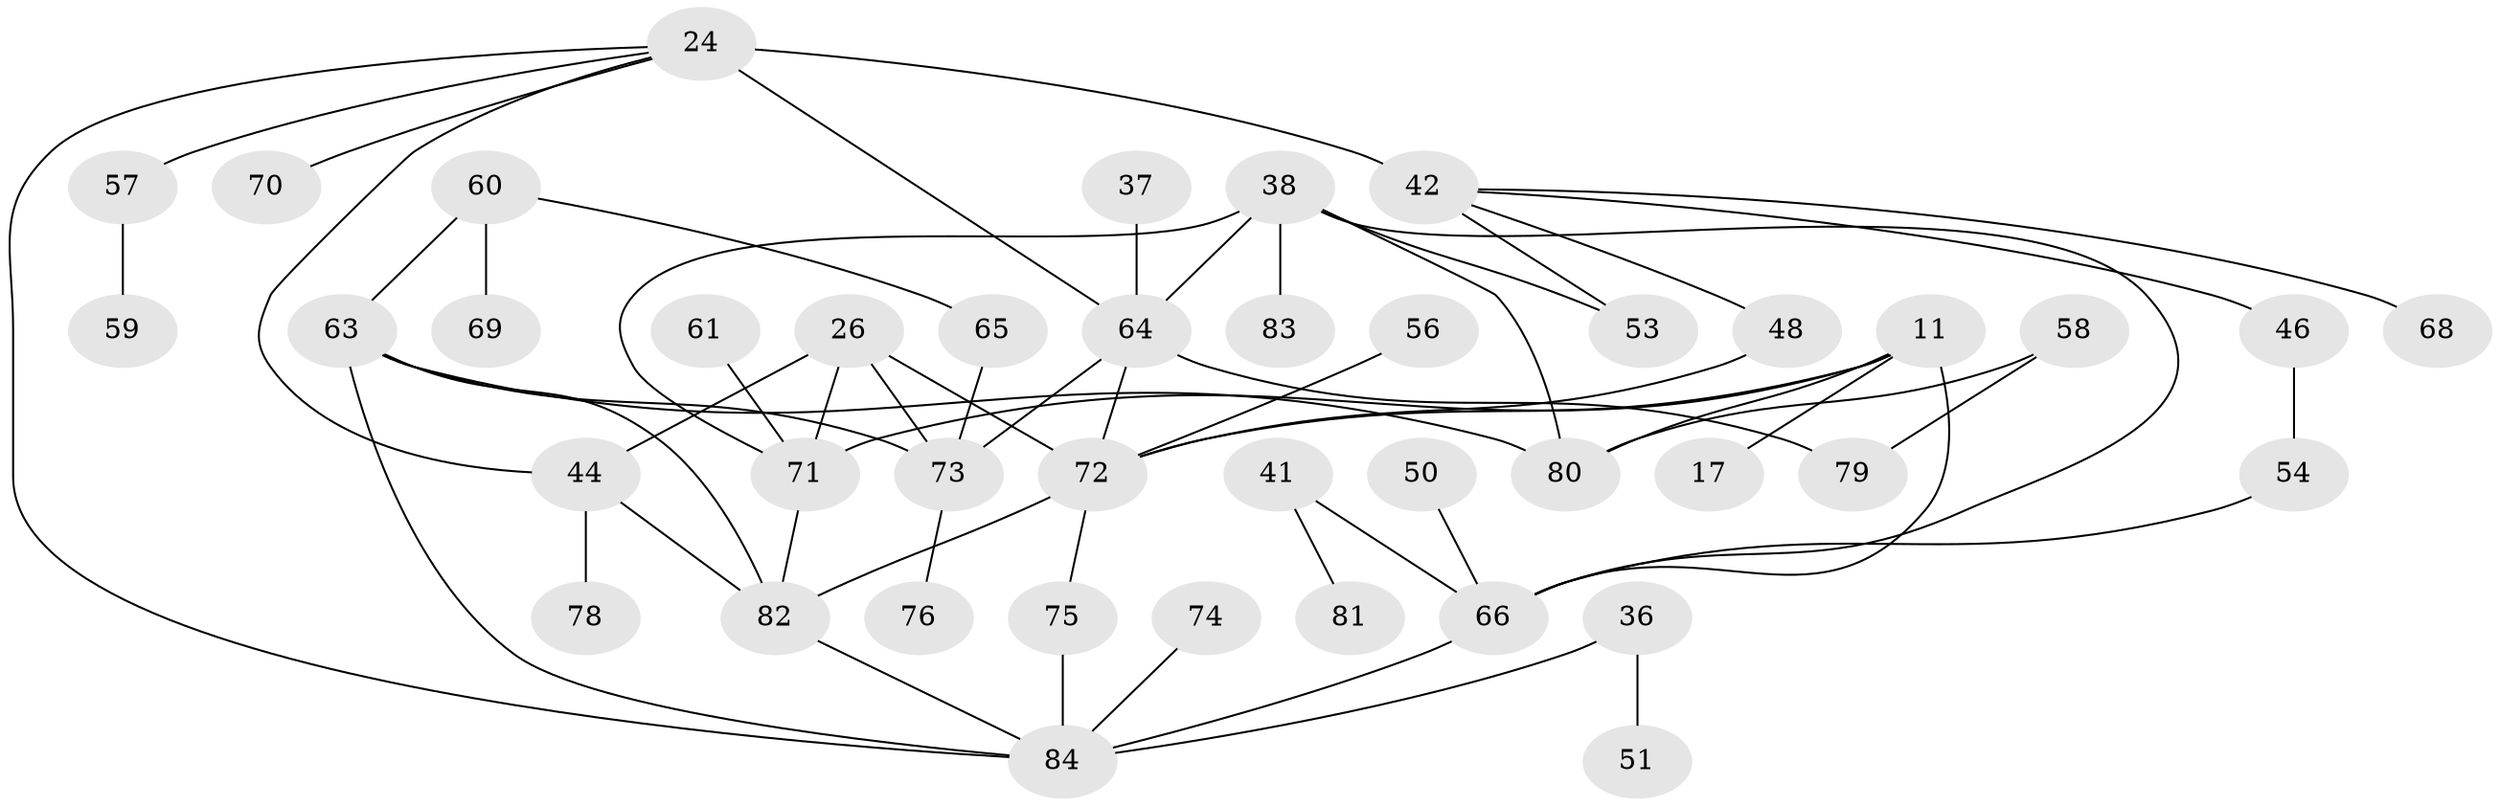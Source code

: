 // original degree distribution, {5: 0.09523809523809523, 3: 0.21428571428571427, 2: 0.30952380952380953, 4: 0.11904761904761904, 7: 0.023809523809523808, 8: 0.011904761904761904, 1: 0.21428571428571427, 6: 0.011904761904761904}
// Generated by graph-tools (version 1.1) at 2025/42/03/09/25 04:42:34]
// undirected, 42 vertices, 60 edges
graph export_dot {
graph [start="1"]
  node [color=gray90,style=filled];
  11 [super="+8"];
  17;
  24 [super="+19+10"];
  26 [super="+1"];
  36;
  37;
  38 [super="+27"];
  41;
  42 [super="+28+29"];
  44 [super="+3+39"];
  46;
  48;
  50;
  51;
  53;
  54;
  56;
  57;
  58;
  59;
  60;
  61;
  63 [super="+52+43"];
  64 [super="+6+33"];
  65 [super="+55"];
  66 [super="+45+47+62"];
  68;
  69;
  70;
  71 [super="+67"];
  72 [super="+12+14"];
  73 [super="+2"];
  74;
  75;
  76;
  78;
  79;
  80 [super="+18+21"];
  81;
  82 [super="+25+77"];
  83;
  84 [super="+13+30"];
  11 -- 17;
  11 -- 80;
  11 -- 72;
  11 -- 71 [weight=2];
  11 -- 66 [weight=2];
  24 -- 84 [weight=3];
  24 -- 70;
  24 -- 64;
  24 -- 57;
  24 -- 42 [weight=5];
  24 -- 44;
  26 -- 73;
  26 -- 44;
  26 -- 72;
  26 -- 71;
  36 -- 51;
  36 -- 84;
  37 -- 64;
  38 -- 53;
  38 -- 83;
  38 -- 64 [weight=2];
  38 -- 80;
  38 -- 71;
  38 -- 66;
  41 -- 81;
  41 -- 66;
  42 -- 53;
  42 -- 48;
  42 -- 68;
  42 -- 46;
  44 -- 78;
  44 -- 82 [weight=2];
  46 -- 54;
  48 -- 72;
  50 -- 66;
  54 -- 66;
  56 -- 72;
  57 -- 59;
  58 -- 79;
  58 -- 80;
  60 -- 63;
  60 -- 69;
  60 -- 65;
  61 -- 71;
  63 -- 73;
  63 -- 80;
  63 -- 84;
  63 -- 82;
  64 -- 79;
  64 -- 72;
  64 -- 73;
  65 -- 73;
  66 -- 84 [weight=3];
  71 -- 82 [weight=2];
  72 -- 75;
  72 -- 82 [weight=2];
  73 -- 76;
  74 -- 84;
  75 -- 84;
  82 -- 84;
}
